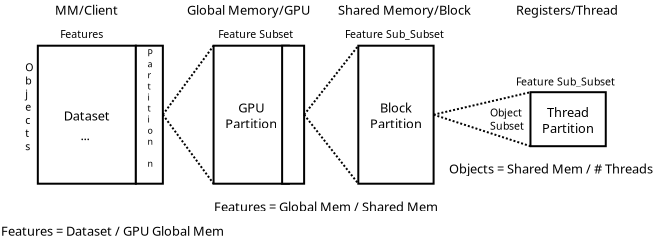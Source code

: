 <?xml version="1.0" encoding="UTF-8"?>
<dia:diagram xmlns:dia="http://www.lysator.liu.se/~alla/dia/">
  <dia:layer name="Background" visible="true" active="true">
    <dia:object type="Standard - Text" version="1" id="O0">
      <dia:attribute name="obj_pos">
        <dia:point val="0.225,4.675"/>
      </dia:attribute>
      <dia:attribute name="obj_bb">
        <dia:rectangle val="0.225,4.185;0.64,8.754"/>
      </dia:attribute>
      <dia:attribute name="text">
        <dia:composite type="text">
          <dia:attribute name="string">
            <dia:string>#O
b
j
e
c
t
s#</dia:string>
          </dia:attribute>
          <dia:attribute name="font">
            <dia:font family="sans" style="0" name="Helvetica"/>
          </dia:attribute>
          <dia:attribute name="height">
            <dia:real val="0.659"/>
          </dia:attribute>
          <dia:attribute name="pos">
            <dia:point val="0.225,4.675"/>
          </dia:attribute>
          <dia:attribute name="color">
            <dia:color val="#000000"/>
          </dia:attribute>
          <dia:attribute name="alignment">
            <dia:enum val="0"/>
          </dia:attribute>
        </dia:composite>
      </dia:attribute>
      <dia:attribute name="valign">
        <dia:enum val="3"/>
      </dia:attribute>
    </dia:object>
    <dia:object type="Flowchart - Box" version="0" id="O1">
      <dia:attribute name="obj_pos">
        <dia:point val="0.848,3.4"/>
      </dia:attribute>
      <dia:attribute name="obj_bb">
        <dia:rectangle val="0.797,3.35;5.8,10.35"/>
      </dia:attribute>
      <dia:attribute name="elem_corner">
        <dia:point val="0.848,3.4"/>
      </dia:attribute>
      <dia:attribute name="elem_width">
        <dia:real val="4.902"/>
      </dia:attribute>
      <dia:attribute name="elem_height">
        <dia:real val="6.9"/>
      </dia:attribute>
      <dia:attribute name="show_background">
        <dia:boolean val="true"/>
      </dia:attribute>
      <dia:attribute name="padding">
        <dia:real val="0.5"/>
      </dia:attribute>
      <dia:attribute name="text">
        <dia:composite type="text">
          <dia:attribute name="string">
            <dia:string>#Dataset#</dia:string>
          </dia:attribute>
          <dia:attribute name="font">
            <dia:font family="sans" style="0" name="Helvetica"/>
          </dia:attribute>
          <dia:attribute name="height">
            <dia:real val="0.8"/>
          </dia:attribute>
          <dia:attribute name="pos">
            <dia:point val="3.299,7.045"/>
          </dia:attribute>
          <dia:attribute name="color">
            <dia:color val="#000000"/>
          </dia:attribute>
          <dia:attribute name="alignment">
            <dia:enum val="1"/>
          </dia:attribute>
        </dia:composite>
      </dia:attribute>
    </dia:object>
    <dia:object type="Standard - Text" version="1" id="O2">
      <dia:attribute name="obj_pos">
        <dia:point val="1.975,3.015"/>
      </dia:attribute>
      <dia:attribute name="obj_bb">
        <dia:rectangle val="1.975,2.525;4.242,3.14"/>
      </dia:attribute>
      <dia:attribute name="text">
        <dia:composite type="text">
          <dia:attribute name="string">
            <dia:string>#Features#</dia:string>
          </dia:attribute>
          <dia:attribute name="font">
            <dia:font family="sans" style="0" name="Helvetica"/>
          </dia:attribute>
          <dia:attribute name="height">
            <dia:real val="0.659"/>
          </dia:attribute>
          <dia:attribute name="pos">
            <dia:point val="1.975,3.015"/>
          </dia:attribute>
          <dia:attribute name="color">
            <dia:color val="#000000"/>
          </dia:attribute>
          <dia:attribute name="alignment">
            <dia:enum val="0"/>
          </dia:attribute>
        </dia:composite>
      </dia:attribute>
      <dia:attribute name="valign">
        <dia:enum val="3"/>
      </dia:attribute>
    </dia:object>
    <dia:object type="Standard - Box" version="0" id="O3">
      <dia:attribute name="obj_pos">
        <dia:point val="5.75,3.4"/>
      </dia:attribute>
      <dia:attribute name="obj_bb">
        <dia:rectangle val="5.7,3.35;7.15,10.35"/>
      </dia:attribute>
      <dia:attribute name="elem_corner">
        <dia:point val="5.75,3.4"/>
      </dia:attribute>
      <dia:attribute name="elem_width">
        <dia:real val="1.35"/>
      </dia:attribute>
      <dia:attribute name="elem_height">
        <dia:real val="6.9"/>
      </dia:attribute>
      <dia:attribute name="show_background">
        <dia:boolean val="true"/>
      </dia:attribute>
    </dia:object>
    <dia:object type="Standard - Text" version="1" id="O4">
      <dia:attribute name="obj_pos">
        <dia:point val="2.987,8.125"/>
      </dia:attribute>
      <dia:attribute name="obj_bb">
        <dia:rectangle val="2.987,7.53;3.595,8.277"/>
      </dia:attribute>
      <dia:attribute name="text">
        <dia:composite type="text">
          <dia:attribute name="string">
            <dia:string>#...#</dia:string>
          </dia:attribute>
          <dia:attribute name="font">
            <dia:font family="sans" style="0" name="Helvetica"/>
          </dia:attribute>
          <dia:attribute name="height">
            <dia:real val="0.8"/>
          </dia:attribute>
          <dia:attribute name="pos">
            <dia:point val="2.987,8.125"/>
          </dia:attribute>
          <dia:attribute name="color">
            <dia:color val="#000000"/>
          </dia:attribute>
          <dia:attribute name="alignment">
            <dia:enum val="0"/>
          </dia:attribute>
        </dia:composite>
      </dia:attribute>
      <dia:attribute name="valign">
        <dia:enum val="3"/>
      </dia:attribute>
    </dia:object>
    <dia:object type="Standard - Text" version="1" id="O5">
      <dia:attribute name="obj_pos">
        <dia:point val="1.087,2.45"/>
      </dia:attribute>
      <dia:attribute name="obj_bb">
        <dia:rectangle val="1.087,1.855;1.087,2.603"/>
      </dia:attribute>
      <dia:attribute name="text">
        <dia:composite type="text">
          <dia:attribute name="string">
            <dia:string>##</dia:string>
          </dia:attribute>
          <dia:attribute name="font">
            <dia:font family="sans" style="0" name="Helvetica"/>
          </dia:attribute>
          <dia:attribute name="height">
            <dia:real val="0.8"/>
          </dia:attribute>
          <dia:attribute name="pos">
            <dia:point val="1.087,2.45"/>
          </dia:attribute>
          <dia:attribute name="color">
            <dia:color val="#000000"/>
          </dia:attribute>
          <dia:attribute name="alignment">
            <dia:enum val="0"/>
          </dia:attribute>
        </dia:composite>
      </dia:attribute>
      <dia:attribute name="valign">
        <dia:enum val="3"/>
      </dia:attribute>
    </dia:object>
    <dia:object type="Standard - Text" version="1" id="O6">
      <dia:attribute name="obj_pos">
        <dia:point val="6.338,3.925"/>
      </dia:attribute>
      <dia:attribute name="obj_bb">
        <dia:rectangle val="6.338,3.513;6.617,9.562"/>
      </dia:attribute>
      <dia:attribute name="text">
        <dia:composite type="text">
          <dia:attribute name="string">
            <dia:string>#P
a
r
t
i
t
i
o
n

n#</dia:string>
          </dia:attribute>
          <dia:attribute name="font">
            <dia:font family="sans" style="0" name="Helvetica"/>
          </dia:attribute>
          <dia:attribute name="height">
            <dia:real val="0.553"/>
          </dia:attribute>
          <dia:attribute name="pos">
            <dia:point val="6.338,3.925"/>
          </dia:attribute>
          <dia:attribute name="color">
            <dia:color val="#000000"/>
          </dia:attribute>
          <dia:attribute name="alignment">
            <dia:enum val="0"/>
          </dia:attribute>
        </dia:composite>
      </dia:attribute>
      <dia:attribute name="valign">
        <dia:enum val="3"/>
      </dia:attribute>
    </dia:object>
    <dia:object type="Standard - Text" version="1" id="O7">
      <dia:attribute name="obj_pos">
        <dia:point val="11.925,7.55"/>
      </dia:attribute>
      <dia:attribute name="obj_bb">
        <dia:rectangle val="11.925,6.955;11.925,7.702"/>
      </dia:attribute>
      <dia:attribute name="text">
        <dia:composite type="text">
          <dia:attribute name="string">
            <dia:string>##</dia:string>
          </dia:attribute>
          <dia:attribute name="font">
            <dia:font family="sans" style="0" name="Helvetica"/>
          </dia:attribute>
          <dia:attribute name="height">
            <dia:real val="0.8"/>
          </dia:attribute>
          <dia:attribute name="pos">
            <dia:point val="11.925,7.55"/>
          </dia:attribute>
          <dia:attribute name="color">
            <dia:color val="#000000"/>
          </dia:attribute>
          <dia:attribute name="alignment">
            <dia:enum val="0"/>
          </dia:attribute>
        </dia:composite>
      </dia:attribute>
      <dia:attribute name="valign">
        <dia:enum val="3"/>
      </dia:attribute>
    </dia:object>
    <dia:object type="Flowchart - Box" version="0" id="O8">
      <dia:attribute name="obj_pos">
        <dia:point val="9.636,3.4"/>
      </dia:attribute>
      <dia:attribute name="obj_bb">
        <dia:rectangle val="9.586,3.35;13.451,10.35"/>
      </dia:attribute>
      <dia:attribute name="elem_corner">
        <dia:point val="9.636,3.4"/>
      </dia:attribute>
      <dia:attribute name="elem_width">
        <dia:real val="3.765"/>
      </dia:attribute>
      <dia:attribute name="elem_height">
        <dia:real val="6.9"/>
      </dia:attribute>
      <dia:attribute name="show_background">
        <dia:boolean val="true"/>
      </dia:attribute>
      <dia:attribute name="padding">
        <dia:real val="0.5"/>
      </dia:attribute>
      <dia:attribute name="text">
        <dia:composite type="text">
          <dia:attribute name="string">
            <dia:string>#GPU
Partition#</dia:string>
          </dia:attribute>
          <dia:attribute name="font">
            <dia:font family="sans" style="0" name="Helvetica"/>
          </dia:attribute>
          <dia:attribute name="height">
            <dia:real val="0.8"/>
          </dia:attribute>
          <dia:attribute name="pos">
            <dia:point val="11.519,6.645"/>
          </dia:attribute>
          <dia:attribute name="color">
            <dia:color val="#000000"/>
          </dia:attribute>
          <dia:attribute name="alignment">
            <dia:enum val="1"/>
          </dia:attribute>
        </dia:composite>
      </dia:attribute>
    </dia:object>
    <dia:object type="Standard - Text" version="1" id="O9">
      <dia:attribute name="obj_pos">
        <dia:point val="9.873,3.015"/>
      </dia:attribute>
      <dia:attribute name="obj_bb">
        <dia:rectangle val="9.873,2.525;13.845,3.14"/>
      </dia:attribute>
      <dia:attribute name="text">
        <dia:composite type="text">
          <dia:attribute name="string">
            <dia:string>#Feature Subset#</dia:string>
          </dia:attribute>
          <dia:attribute name="font">
            <dia:font family="sans" style="0" name="Helvetica"/>
          </dia:attribute>
          <dia:attribute name="height">
            <dia:real val="0.659"/>
          </dia:attribute>
          <dia:attribute name="pos">
            <dia:point val="9.873,3.015"/>
          </dia:attribute>
          <dia:attribute name="color">
            <dia:color val="#000000"/>
          </dia:attribute>
          <dia:attribute name="alignment">
            <dia:enum val="0"/>
          </dia:attribute>
        </dia:composite>
      </dia:attribute>
      <dia:attribute name="valign">
        <dia:enum val="3"/>
      </dia:attribute>
    </dia:object>
    <dia:object type="Flowchart - Box" version="0" id="O10">
      <dia:attribute name="obj_pos">
        <dia:point val="16.872,3.4"/>
      </dia:attribute>
      <dia:attribute name="obj_bb">
        <dia:rectangle val="16.823,3.35;20.688,10.35"/>
      </dia:attribute>
      <dia:attribute name="elem_corner">
        <dia:point val="16.872,3.4"/>
      </dia:attribute>
      <dia:attribute name="elem_width">
        <dia:real val="3.765"/>
      </dia:attribute>
      <dia:attribute name="elem_height">
        <dia:real val="6.9"/>
      </dia:attribute>
      <dia:attribute name="show_background">
        <dia:boolean val="true"/>
      </dia:attribute>
      <dia:attribute name="padding">
        <dia:real val="0.5"/>
      </dia:attribute>
      <dia:attribute name="text">
        <dia:composite type="text">
          <dia:attribute name="string">
            <dia:string>#Block
Partition#</dia:string>
          </dia:attribute>
          <dia:attribute name="font">
            <dia:font family="sans" style="0" name="Helvetica"/>
          </dia:attribute>
          <dia:attribute name="height">
            <dia:real val="0.8"/>
          </dia:attribute>
          <dia:attribute name="pos">
            <dia:point val="18.755,6.645"/>
          </dia:attribute>
          <dia:attribute name="color">
            <dia:color val="#000000"/>
          </dia:attribute>
          <dia:attribute name="alignment">
            <dia:enum val="1"/>
          </dia:attribute>
        </dia:composite>
      </dia:attribute>
    </dia:object>
    <dia:object type="Standard - Text" version="1" id="O11">
      <dia:attribute name="obj_pos">
        <dia:point val="16.21,3.015"/>
      </dia:attribute>
      <dia:attribute name="obj_bb">
        <dia:rectangle val="16.21,2.525;21.45,3.14"/>
      </dia:attribute>
      <dia:attribute name="text">
        <dia:composite type="text">
          <dia:attribute name="string">
            <dia:string>#Feature Sub_Subset#</dia:string>
          </dia:attribute>
          <dia:attribute name="font">
            <dia:font family="sans" style="0" name="Helvetica"/>
          </dia:attribute>
          <dia:attribute name="height">
            <dia:real val="0.659"/>
          </dia:attribute>
          <dia:attribute name="pos">
            <dia:point val="16.21,3.015"/>
          </dia:attribute>
          <dia:attribute name="color">
            <dia:color val="#000000"/>
          </dia:attribute>
          <dia:attribute name="alignment">
            <dia:enum val="0"/>
          </dia:attribute>
        </dia:composite>
      </dia:attribute>
      <dia:attribute name="valign">
        <dia:enum val="3"/>
      </dia:attribute>
    </dia:object>
    <dia:object type="Flowchart - Box" version="0" id="O12">
      <dia:attribute name="obj_pos">
        <dia:point val="25.48,5.725"/>
      </dia:attribute>
      <dia:attribute name="obj_bb">
        <dia:rectangle val="25.43,5.675;29.295,8.475"/>
      </dia:attribute>
      <dia:attribute name="elem_corner">
        <dia:point val="25.48,5.725"/>
      </dia:attribute>
      <dia:attribute name="elem_width">
        <dia:real val="3.765"/>
      </dia:attribute>
      <dia:attribute name="elem_height">
        <dia:real val="2.7"/>
      </dia:attribute>
      <dia:attribute name="show_background">
        <dia:boolean val="true"/>
      </dia:attribute>
      <dia:attribute name="padding">
        <dia:real val="0.5"/>
      </dia:attribute>
      <dia:attribute name="text">
        <dia:composite type="text">
          <dia:attribute name="string">
            <dia:string>#Thread
Partition#</dia:string>
          </dia:attribute>
          <dia:attribute name="font">
            <dia:font family="sans" style="0" name="Helvetica"/>
          </dia:attribute>
          <dia:attribute name="height">
            <dia:real val="0.8"/>
          </dia:attribute>
          <dia:attribute name="pos">
            <dia:point val="27.363,6.87"/>
          </dia:attribute>
          <dia:attribute name="color">
            <dia:color val="#000000"/>
          </dia:attribute>
          <dia:attribute name="alignment">
            <dia:enum val="1"/>
          </dia:attribute>
        </dia:composite>
      </dia:attribute>
    </dia:object>
    <dia:object type="Flowchart - Box" version="0" id="O13">
      <dia:attribute name="obj_pos">
        <dia:point val="13.063,3.4"/>
      </dia:attribute>
      <dia:attribute name="obj_bb">
        <dia:rectangle val="13.013,3.35;14.213,10.35"/>
      </dia:attribute>
      <dia:attribute name="elem_corner">
        <dia:point val="13.063,3.4"/>
      </dia:attribute>
      <dia:attribute name="elem_width">
        <dia:real val="1.1"/>
      </dia:attribute>
      <dia:attribute name="elem_height">
        <dia:real val="6.9"/>
      </dia:attribute>
      <dia:attribute name="show_background">
        <dia:boolean val="true"/>
      </dia:attribute>
      <dia:attribute name="padding">
        <dia:real val="0.5"/>
      </dia:attribute>
      <dia:attribute name="text">
        <dia:composite type="text">
          <dia:attribute name="string">
            <dia:string>##</dia:string>
          </dia:attribute>
          <dia:attribute name="font">
            <dia:font family="sans" style="0" name="Helvetica"/>
          </dia:attribute>
          <dia:attribute name="height">
            <dia:real val="0.8"/>
          </dia:attribute>
          <dia:attribute name="pos">
            <dia:point val="13.613,7.045"/>
          </dia:attribute>
          <dia:attribute name="color">
            <dia:color val="#000000"/>
          </dia:attribute>
          <dia:attribute name="alignment">
            <dia:enum val="1"/>
          </dia:attribute>
        </dia:composite>
      </dia:attribute>
    </dia:object>
    <dia:object type="Standard - Line" version="0" id="O14">
      <dia:attribute name="obj_pos">
        <dia:point val="14.163,6.85"/>
      </dia:attribute>
      <dia:attribute name="obj_bb">
        <dia:rectangle val="14.163,6.85;14.163,6.85"/>
      </dia:attribute>
      <dia:attribute name="conn_endpoints">
        <dia:point val="14.163,6.85"/>
        <dia:point val="14.163,6.85"/>
      </dia:attribute>
      <dia:attribute name="numcp">
        <dia:int val="1"/>
      </dia:attribute>
      <dia:connections>
        <dia:connection handle="0" to="O13" connection="8"/>
        <dia:connection handle="1" to="O13" connection="8"/>
      </dia:connections>
    </dia:object>
    <dia:object type="Standard - Line" version="0" id="O15">
      <dia:attribute name="obj_pos">
        <dia:point val="7.1,6.85"/>
      </dia:attribute>
      <dia:attribute name="obj_bb">
        <dia:rectangle val="7.03,3.33;9.706,6.92"/>
      </dia:attribute>
      <dia:attribute name="conn_endpoints">
        <dia:point val="7.1,6.85"/>
        <dia:point val="9.636,3.4"/>
      </dia:attribute>
      <dia:attribute name="numcp">
        <dia:int val="1"/>
      </dia:attribute>
      <dia:attribute name="line_style">
        <dia:enum val="4"/>
      </dia:attribute>
      <dia:connections>
        <dia:connection handle="0" to="O3" connection="4"/>
        <dia:connection handle="1" to="O8" connection="0"/>
      </dia:connections>
    </dia:object>
    <dia:object type="Standard - Line" version="0" id="O16">
      <dia:attribute name="obj_pos">
        <dia:point val="7.1,6.85"/>
      </dia:attribute>
      <dia:attribute name="obj_bb">
        <dia:rectangle val="7.03,6.78;9.706,10.37"/>
      </dia:attribute>
      <dia:attribute name="conn_endpoints">
        <dia:point val="7.1,6.85"/>
        <dia:point val="9.636,10.3"/>
      </dia:attribute>
      <dia:attribute name="numcp">
        <dia:int val="1"/>
      </dia:attribute>
      <dia:attribute name="line_style">
        <dia:enum val="4"/>
      </dia:attribute>
      <dia:connections>
        <dia:connection handle="0" to="O3" connection="4"/>
        <dia:connection handle="1" to="O8" connection="11"/>
      </dia:connections>
    </dia:object>
    <dia:object type="Standard - Line" version="0" id="O17">
      <dia:attribute name="obj_pos">
        <dia:point val="14.163,6.85"/>
      </dia:attribute>
      <dia:attribute name="obj_bb">
        <dia:rectangle val="14.092,3.33;16.943,6.92"/>
      </dia:attribute>
      <dia:attribute name="conn_endpoints">
        <dia:point val="14.163,6.85"/>
        <dia:point val="16.872,3.4"/>
      </dia:attribute>
      <dia:attribute name="numcp">
        <dia:int val="1"/>
      </dia:attribute>
      <dia:attribute name="line_style">
        <dia:enum val="4"/>
      </dia:attribute>
      <dia:connections>
        <dia:connection handle="0" to="O13" connection="8"/>
        <dia:connection handle="1" to="O10" connection="0"/>
      </dia:connections>
    </dia:object>
    <dia:object type="Standard - Line" version="0" id="O18">
      <dia:attribute name="obj_pos">
        <dia:point val="14.163,6.85"/>
      </dia:attribute>
      <dia:attribute name="obj_bb">
        <dia:rectangle val="14.092,6.78;16.943,10.37"/>
      </dia:attribute>
      <dia:attribute name="conn_endpoints">
        <dia:point val="14.163,6.85"/>
        <dia:point val="16.872,10.3"/>
      </dia:attribute>
      <dia:attribute name="numcp">
        <dia:int val="1"/>
      </dia:attribute>
      <dia:attribute name="line_style">
        <dia:enum val="4"/>
      </dia:attribute>
      <dia:connections>
        <dia:connection handle="0" to="O13" connection="8"/>
        <dia:connection handle="1" to="O10" connection="11"/>
      </dia:connections>
    </dia:object>
    <dia:object type="Standard - Line" version="0" id="O19">
      <dia:attribute name="obj_pos">
        <dia:point val="20.637,6.85"/>
      </dia:attribute>
      <dia:attribute name="obj_bb">
        <dia:rectangle val="20.578,5.665;25.54,6.91"/>
      </dia:attribute>
      <dia:attribute name="conn_endpoints">
        <dia:point val="20.637,6.85"/>
        <dia:point val="25.48,5.725"/>
      </dia:attribute>
      <dia:attribute name="numcp">
        <dia:int val="1"/>
      </dia:attribute>
      <dia:attribute name="line_style">
        <dia:enum val="4"/>
      </dia:attribute>
      <dia:connections>
        <dia:connection handle="0" to="O10" connection="8"/>
        <dia:connection handle="1" to="O12" connection="0"/>
      </dia:connections>
    </dia:object>
    <dia:object type="Standard - Line" version="0" id="O20">
      <dia:attribute name="obj_pos">
        <dia:point val="20.637,6.85"/>
      </dia:attribute>
      <dia:attribute name="obj_bb">
        <dia:rectangle val="20.575,6.787;25.543,8.488"/>
      </dia:attribute>
      <dia:attribute name="conn_endpoints">
        <dia:point val="20.637,6.85"/>
        <dia:point val="25.48,8.425"/>
      </dia:attribute>
      <dia:attribute name="numcp">
        <dia:int val="1"/>
      </dia:attribute>
      <dia:attribute name="line_style">
        <dia:enum val="4"/>
      </dia:attribute>
      <dia:connections>
        <dia:connection handle="0" to="O10" connection="8"/>
        <dia:connection handle="1" to="O12" connection="11"/>
      </dia:connections>
    </dia:object>
    <dia:object type="Standard - Text" version="1" id="O21">
      <dia:attribute name="obj_pos">
        <dia:point val="1.712,1.85"/>
      </dia:attribute>
      <dia:attribute name="obj_bb">
        <dia:rectangle val="1.712,1.255;4.885,2.002"/>
      </dia:attribute>
      <dia:attribute name="text">
        <dia:composite type="text">
          <dia:attribute name="string">
            <dia:string>#MM/Client#</dia:string>
          </dia:attribute>
          <dia:attribute name="font">
            <dia:font family="sans" style="0" name="Helvetica"/>
          </dia:attribute>
          <dia:attribute name="height">
            <dia:real val="0.8"/>
          </dia:attribute>
          <dia:attribute name="pos">
            <dia:point val="1.712,1.85"/>
          </dia:attribute>
          <dia:attribute name="color">
            <dia:color val="#000000"/>
          </dia:attribute>
          <dia:attribute name="alignment">
            <dia:enum val="0"/>
          </dia:attribute>
        </dia:composite>
      </dia:attribute>
      <dia:attribute name="valign">
        <dia:enum val="3"/>
      </dia:attribute>
    </dia:object>
    <dia:object type="Standard - Text" version="1" id="O22">
      <dia:attribute name="obj_pos">
        <dia:point val="8.313,1.85"/>
      </dia:attribute>
      <dia:attribute name="obj_bb">
        <dia:rectangle val="8.313,1.255;14.725,2.002"/>
      </dia:attribute>
      <dia:attribute name="text">
        <dia:composite type="text">
          <dia:attribute name="string">
            <dia:string>#Global Memory/GPU#</dia:string>
          </dia:attribute>
          <dia:attribute name="font">
            <dia:font family="sans" style="0" name="Helvetica"/>
          </dia:attribute>
          <dia:attribute name="height">
            <dia:real val="0.8"/>
          </dia:attribute>
          <dia:attribute name="pos">
            <dia:point val="8.313,1.85"/>
          </dia:attribute>
          <dia:attribute name="color">
            <dia:color val="#000000"/>
          </dia:attribute>
          <dia:attribute name="alignment">
            <dia:enum val="0"/>
          </dia:attribute>
        </dia:composite>
      </dia:attribute>
      <dia:attribute name="valign">
        <dia:enum val="3"/>
      </dia:attribute>
    </dia:object>
    <dia:object type="Standard - Text" version="1" id="O23">
      <dia:attribute name="obj_pos">
        <dia:point val="15.863,1.85"/>
      </dia:attribute>
      <dia:attribute name="obj_bb">
        <dia:rectangle val="15.863,1.255;22.873,2.002"/>
      </dia:attribute>
      <dia:attribute name="text">
        <dia:composite type="text">
          <dia:attribute name="string">
            <dia:string>#Shared Memory/Block#</dia:string>
          </dia:attribute>
          <dia:attribute name="font">
            <dia:font family="sans" style="0" name="Helvetica"/>
          </dia:attribute>
          <dia:attribute name="height">
            <dia:real val="0.8"/>
          </dia:attribute>
          <dia:attribute name="pos">
            <dia:point val="15.863,1.85"/>
          </dia:attribute>
          <dia:attribute name="color">
            <dia:color val="#000000"/>
          </dia:attribute>
          <dia:attribute name="alignment">
            <dia:enum val="0"/>
          </dia:attribute>
        </dia:composite>
      </dia:attribute>
      <dia:attribute name="valign">
        <dia:enum val="3"/>
      </dia:attribute>
    </dia:object>
    <dia:object type="Standard - Text" version="1" id="O24">
      <dia:attribute name="obj_pos">
        <dia:point val="24.763,1.85"/>
      </dia:attribute>
      <dia:attribute name="obj_bb">
        <dia:rectangle val="24.763,1.255;30.185,2.002"/>
      </dia:attribute>
      <dia:attribute name="text">
        <dia:composite type="text">
          <dia:attribute name="string">
            <dia:string>#Registers/Thread#</dia:string>
          </dia:attribute>
          <dia:attribute name="font">
            <dia:font family="sans" style="0" name="Helvetica"/>
          </dia:attribute>
          <dia:attribute name="height">
            <dia:real val="0.8"/>
          </dia:attribute>
          <dia:attribute name="pos">
            <dia:point val="24.763,1.85"/>
          </dia:attribute>
          <dia:attribute name="color">
            <dia:color val="#000000"/>
          </dia:attribute>
          <dia:attribute name="alignment">
            <dia:enum val="0"/>
          </dia:attribute>
        </dia:composite>
      </dia:attribute>
      <dia:attribute name="valign">
        <dia:enum val="3"/>
      </dia:attribute>
    </dia:object>
    <dia:object type="Standard - Text" version="1" id="O25">
      <dia:attribute name="obj_pos">
        <dia:point val="24.762,5.388"/>
      </dia:attribute>
      <dia:attribute name="obj_bb">
        <dia:rectangle val="24.762,4.897;30.002,5.513"/>
      </dia:attribute>
      <dia:attribute name="text">
        <dia:composite type="text">
          <dia:attribute name="string">
            <dia:string>#Feature Sub_Subset#</dia:string>
          </dia:attribute>
          <dia:attribute name="font">
            <dia:font family="sans" style="0" name="Helvetica"/>
          </dia:attribute>
          <dia:attribute name="height">
            <dia:real val="0.659"/>
          </dia:attribute>
          <dia:attribute name="pos">
            <dia:point val="24.762,5.388"/>
          </dia:attribute>
          <dia:attribute name="color">
            <dia:color val="#000000"/>
          </dia:attribute>
          <dia:attribute name="alignment">
            <dia:enum val="0"/>
          </dia:attribute>
        </dia:composite>
      </dia:attribute>
      <dia:attribute name="valign">
        <dia:enum val="3"/>
      </dia:attribute>
    </dia:object>
    <dia:object type="Standard - Text" version="1" id="O26">
      <dia:attribute name="obj_pos">
        <dia:point val="23.462,6.938"/>
      </dia:attribute>
      <dia:attribute name="obj_bb">
        <dia:rectangle val="23.462,6.447;25.274,7.721"/>
      </dia:attribute>
      <dia:attribute name="text">
        <dia:composite type="text">
          <dia:attribute name="string">
            <dia:string>#Object
Subset#</dia:string>
          </dia:attribute>
          <dia:attribute name="font">
            <dia:font family="sans" style="0" name="Helvetica"/>
          </dia:attribute>
          <dia:attribute name="height">
            <dia:real val="0.659"/>
          </dia:attribute>
          <dia:attribute name="pos">
            <dia:point val="23.462,6.938"/>
          </dia:attribute>
          <dia:attribute name="color">
            <dia:color val="#000000"/>
          </dia:attribute>
          <dia:attribute name="alignment">
            <dia:enum val="0"/>
          </dia:attribute>
        </dia:composite>
      </dia:attribute>
      <dia:attribute name="valign">
        <dia:enum val="3"/>
      </dia:attribute>
    </dia:object>
    <dia:object type="Standard - Text" version="1" id="O27">
      <dia:attribute name="obj_pos">
        <dia:point val="-0.993,12.906"/>
      </dia:attribute>
      <dia:attribute name="obj_bb">
        <dia:rectangle val="-0.993,12.311;11.189,13.059"/>
      </dia:attribute>
      <dia:attribute name="text">
        <dia:composite type="text">
          <dia:attribute name="string">
            <dia:string>#Features = Dataset / GPU Global Mem#</dia:string>
          </dia:attribute>
          <dia:attribute name="font">
            <dia:font family="sans" style="0" name="Helvetica"/>
          </dia:attribute>
          <dia:attribute name="height">
            <dia:real val="0.8"/>
          </dia:attribute>
          <dia:attribute name="pos">
            <dia:point val="-0.993,12.906"/>
          </dia:attribute>
          <dia:attribute name="color">
            <dia:color val="#000000"/>
          </dia:attribute>
          <dia:attribute name="alignment">
            <dia:enum val="0"/>
          </dia:attribute>
        </dia:composite>
      </dia:attribute>
      <dia:attribute name="valign">
        <dia:enum val="3"/>
      </dia:attribute>
    </dia:object>
    <dia:object type="Standard - Text" version="1" id="O28">
      <dia:attribute name="obj_pos">
        <dia:point val="9.657,11.688"/>
      </dia:attribute>
      <dia:attribute name="obj_bb">
        <dia:rectangle val="9.657,11.092;21.812,11.84"/>
      </dia:attribute>
      <dia:attribute name="text">
        <dia:composite type="text">
          <dia:attribute name="string">
            <dia:string>#Features = Global Mem / Shared Mem#</dia:string>
          </dia:attribute>
          <dia:attribute name="font">
            <dia:font family="sans" style="0" name="Helvetica"/>
          </dia:attribute>
          <dia:attribute name="height">
            <dia:real val="0.8"/>
          </dia:attribute>
          <dia:attribute name="pos">
            <dia:point val="9.657,11.688"/>
          </dia:attribute>
          <dia:attribute name="color">
            <dia:color val="#000000"/>
          </dia:attribute>
          <dia:attribute name="alignment">
            <dia:enum val="0"/>
          </dia:attribute>
        </dia:composite>
      </dia:attribute>
      <dia:attribute name="valign">
        <dia:enum val="3"/>
      </dia:attribute>
    </dia:object>
    <dia:object type="Standard - Text" version="1" id="O29">
      <dia:attribute name="obj_pos">
        <dia:point val="21.407,9.787"/>
      </dia:attribute>
      <dia:attribute name="obj_bb">
        <dia:rectangle val="21.407,9.193;32.727,9.94"/>
      </dia:attribute>
      <dia:attribute name="text">
        <dia:composite type="text">
          <dia:attribute name="string">
            <dia:string>#Objects = Shared Mem / # Threads#</dia:string>
          </dia:attribute>
          <dia:attribute name="font">
            <dia:font family="sans" style="0" name="Helvetica"/>
          </dia:attribute>
          <dia:attribute name="height">
            <dia:real val="0.8"/>
          </dia:attribute>
          <dia:attribute name="pos">
            <dia:point val="21.407,9.787"/>
          </dia:attribute>
          <dia:attribute name="color">
            <dia:color val="#000000"/>
          </dia:attribute>
          <dia:attribute name="alignment">
            <dia:enum val="0"/>
          </dia:attribute>
        </dia:composite>
      </dia:attribute>
      <dia:attribute name="valign">
        <dia:enum val="3"/>
      </dia:attribute>
    </dia:object>
  </dia:layer>
</dia:diagram>
